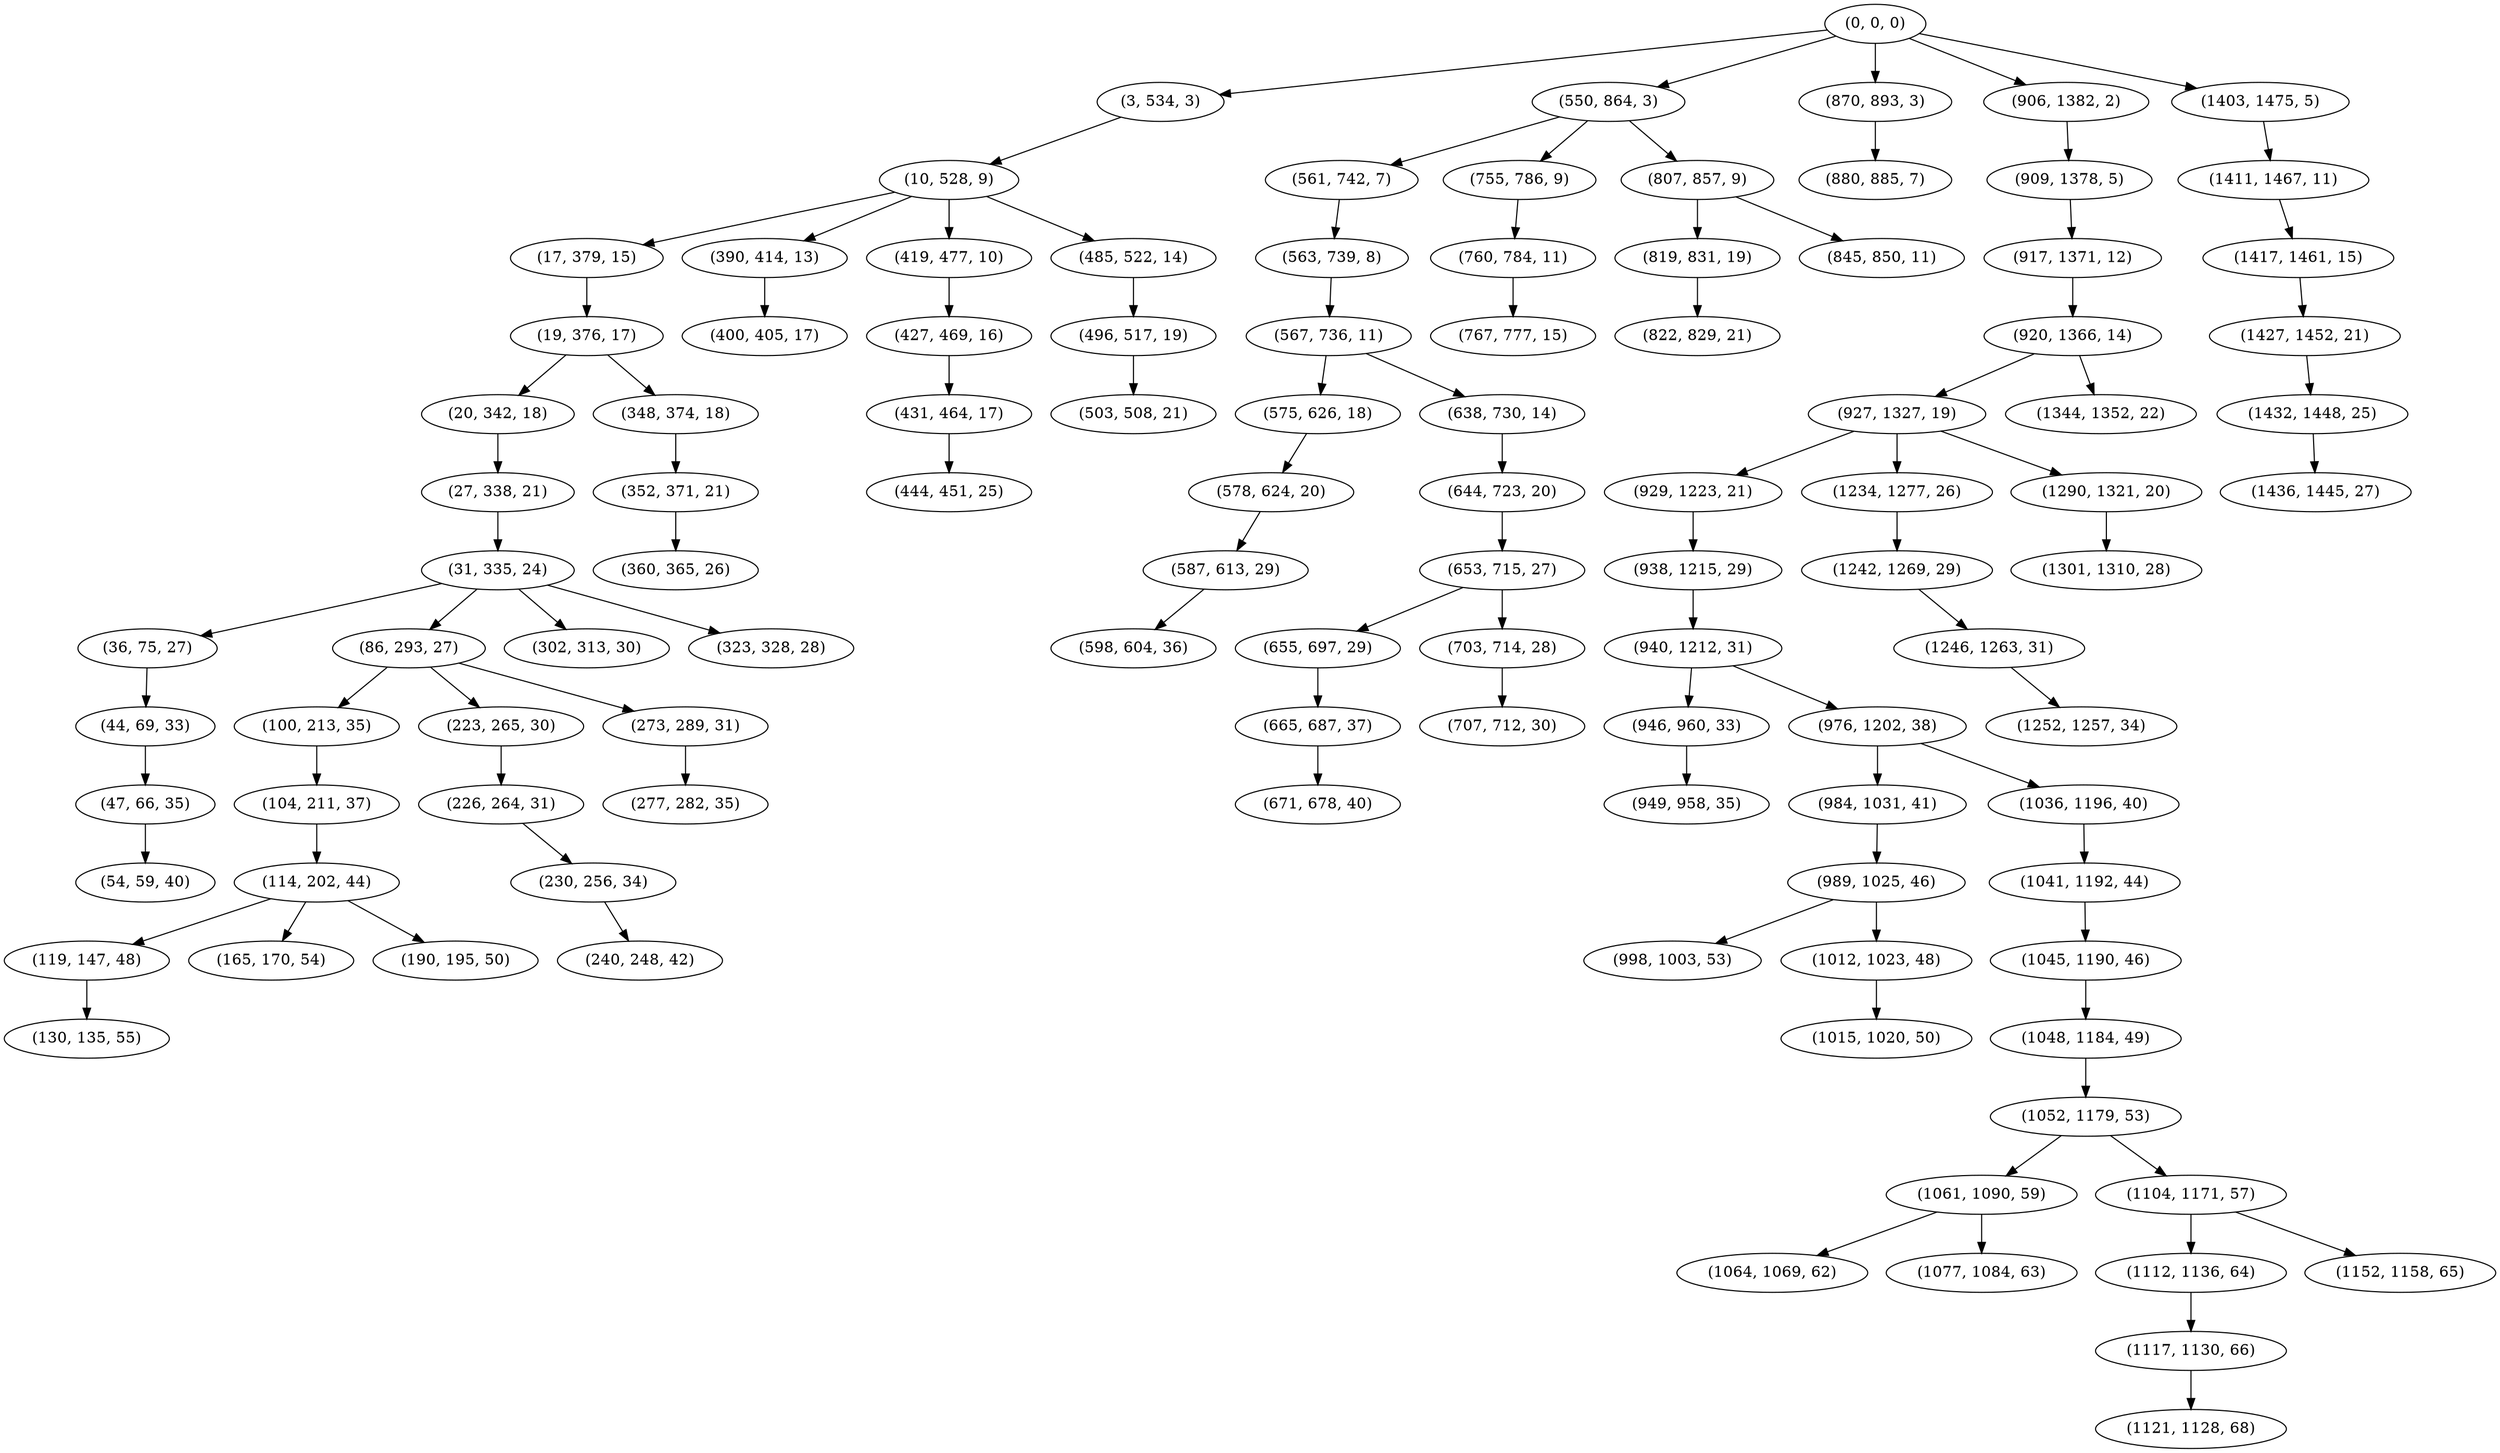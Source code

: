digraph tree {
    "(0, 0, 0)";
    "(3, 534, 3)";
    "(10, 528, 9)";
    "(17, 379, 15)";
    "(19, 376, 17)";
    "(20, 342, 18)";
    "(27, 338, 21)";
    "(31, 335, 24)";
    "(36, 75, 27)";
    "(44, 69, 33)";
    "(47, 66, 35)";
    "(54, 59, 40)";
    "(86, 293, 27)";
    "(100, 213, 35)";
    "(104, 211, 37)";
    "(114, 202, 44)";
    "(119, 147, 48)";
    "(130, 135, 55)";
    "(165, 170, 54)";
    "(190, 195, 50)";
    "(223, 265, 30)";
    "(226, 264, 31)";
    "(230, 256, 34)";
    "(240, 248, 42)";
    "(273, 289, 31)";
    "(277, 282, 35)";
    "(302, 313, 30)";
    "(323, 328, 28)";
    "(348, 374, 18)";
    "(352, 371, 21)";
    "(360, 365, 26)";
    "(390, 414, 13)";
    "(400, 405, 17)";
    "(419, 477, 10)";
    "(427, 469, 16)";
    "(431, 464, 17)";
    "(444, 451, 25)";
    "(485, 522, 14)";
    "(496, 517, 19)";
    "(503, 508, 21)";
    "(550, 864, 3)";
    "(561, 742, 7)";
    "(563, 739, 8)";
    "(567, 736, 11)";
    "(575, 626, 18)";
    "(578, 624, 20)";
    "(587, 613, 29)";
    "(598, 604, 36)";
    "(638, 730, 14)";
    "(644, 723, 20)";
    "(653, 715, 27)";
    "(655, 697, 29)";
    "(665, 687, 37)";
    "(671, 678, 40)";
    "(703, 714, 28)";
    "(707, 712, 30)";
    "(755, 786, 9)";
    "(760, 784, 11)";
    "(767, 777, 15)";
    "(807, 857, 9)";
    "(819, 831, 19)";
    "(822, 829, 21)";
    "(845, 850, 11)";
    "(870, 893, 3)";
    "(880, 885, 7)";
    "(906, 1382, 2)";
    "(909, 1378, 5)";
    "(917, 1371, 12)";
    "(920, 1366, 14)";
    "(927, 1327, 19)";
    "(929, 1223, 21)";
    "(938, 1215, 29)";
    "(940, 1212, 31)";
    "(946, 960, 33)";
    "(949, 958, 35)";
    "(976, 1202, 38)";
    "(984, 1031, 41)";
    "(989, 1025, 46)";
    "(998, 1003, 53)";
    "(1012, 1023, 48)";
    "(1015, 1020, 50)";
    "(1036, 1196, 40)";
    "(1041, 1192, 44)";
    "(1045, 1190, 46)";
    "(1048, 1184, 49)";
    "(1052, 1179, 53)";
    "(1061, 1090, 59)";
    "(1064, 1069, 62)";
    "(1077, 1084, 63)";
    "(1104, 1171, 57)";
    "(1112, 1136, 64)";
    "(1117, 1130, 66)";
    "(1121, 1128, 68)";
    "(1152, 1158, 65)";
    "(1234, 1277, 26)";
    "(1242, 1269, 29)";
    "(1246, 1263, 31)";
    "(1252, 1257, 34)";
    "(1290, 1321, 20)";
    "(1301, 1310, 28)";
    "(1344, 1352, 22)";
    "(1403, 1475, 5)";
    "(1411, 1467, 11)";
    "(1417, 1461, 15)";
    "(1427, 1452, 21)";
    "(1432, 1448, 25)";
    "(1436, 1445, 27)";
    "(0, 0, 0)" -> "(3, 534, 3)";
    "(0, 0, 0)" -> "(550, 864, 3)";
    "(0, 0, 0)" -> "(870, 893, 3)";
    "(0, 0, 0)" -> "(906, 1382, 2)";
    "(0, 0, 0)" -> "(1403, 1475, 5)";
    "(3, 534, 3)" -> "(10, 528, 9)";
    "(10, 528, 9)" -> "(17, 379, 15)";
    "(10, 528, 9)" -> "(390, 414, 13)";
    "(10, 528, 9)" -> "(419, 477, 10)";
    "(10, 528, 9)" -> "(485, 522, 14)";
    "(17, 379, 15)" -> "(19, 376, 17)";
    "(19, 376, 17)" -> "(20, 342, 18)";
    "(19, 376, 17)" -> "(348, 374, 18)";
    "(20, 342, 18)" -> "(27, 338, 21)";
    "(27, 338, 21)" -> "(31, 335, 24)";
    "(31, 335, 24)" -> "(36, 75, 27)";
    "(31, 335, 24)" -> "(86, 293, 27)";
    "(31, 335, 24)" -> "(302, 313, 30)";
    "(31, 335, 24)" -> "(323, 328, 28)";
    "(36, 75, 27)" -> "(44, 69, 33)";
    "(44, 69, 33)" -> "(47, 66, 35)";
    "(47, 66, 35)" -> "(54, 59, 40)";
    "(86, 293, 27)" -> "(100, 213, 35)";
    "(86, 293, 27)" -> "(223, 265, 30)";
    "(86, 293, 27)" -> "(273, 289, 31)";
    "(100, 213, 35)" -> "(104, 211, 37)";
    "(104, 211, 37)" -> "(114, 202, 44)";
    "(114, 202, 44)" -> "(119, 147, 48)";
    "(114, 202, 44)" -> "(165, 170, 54)";
    "(114, 202, 44)" -> "(190, 195, 50)";
    "(119, 147, 48)" -> "(130, 135, 55)";
    "(223, 265, 30)" -> "(226, 264, 31)";
    "(226, 264, 31)" -> "(230, 256, 34)";
    "(230, 256, 34)" -> "(240, 248, 42)";
    "(273, 289, 31)" -> "(277, 282, 35)";
    "(348, 374, 18)" -> "(352, 371, 21)";
    "(352, 371, 21)" -> "(360, 365, 26)";
    "(390, 414, 13)" -> "(400, 405, 17)";
    "(419, 477, 10)" -> "(427, 469, 16)";
    "(427, 469, 16)" -> "(431, 464, 17)";
    "(431, 464, 17)" -> "(444, 451, 25)";
    "(485, 522, 14)" -> "(496, 517, 19)";
    "(496, 517, 19)" -> "(503, 508, 21)";
    "(550, 864, 3)" -> "(561, 742, 7)";
    "(550, 864, 3)" -> "(755, 786, 9)";
    "(550, 864, 3)" -> "(807, 857, 9)";
    "(561, 742, 7)" -> "(563, 739, 8)";
    "(563, 739, 8)" -> "(567, 736, 11)";
    "(567, 736, 11)" -> "(575, 626, 18)";
    "(567, 736, 11)" -> "(638, 730, 14)";
    "(575, 626, 18)" -> "(578, 624, 20)";
    "(578, 624, 20)" -> "(587, 613, 29)";
    "(587, 613, 29)" -> "(598, 604, 36)";
    "(638, 730, 14)" -> "(644, 723, 20)";
    "(644, 723, 20)" -> "(653, 715, 27)";
    "(653, 715, 27)" -> "(655, 697, 29)";
    "(653, 715, 27)" -> "(703, 714, 28)";
    "(655, 697, 29)" -> "(665, 687, 37)";
    "(665, 687, 37)" -> "(671, 678, 40)";
    "(703, 714, 28)" -> "(707, 712, 30)";
    "(755, 786, 9)" -> "(760, 784, 11)";
    "(760, 784, 11)" -> "(767, 777, 15)";
    "(807, 857, 9)" -> "(819, 831, 19)";
    "(807, 857, 9)" -> "(845, 850, 11)";
    "(819, 831, 19)" -> "(822, 829, 21)";
    "(870, 893, 3)" -> "(880, 885, 7)";
    "(906, 1382, 2)" -> "(909, 1378, 5)";
    "(909, 1378, 5)" -> "(917, 1371, 12)";
    "(917, 1371, 12)" -> "(920, 1366, 14)";
    "(920, 1366, 14)" -> "(927, 1327, 19)";
    "(920, 1366, 14)" -> "(1344, 1352, 22)";
    "(927, 1327, 19)" -> "(929, 1223, 21)";
    "(927, 1327, 19)" -> "(1234, 1277, 26)";
    "(927, 1327, 19)" -> "(1290, 1321, 20)";
    "(929, 1223, 21)" -> "(938, 1215, 29)";
    "(938, 1215, 29)" -> "(940, 1212, 31)";
    "(940, 1212, 31)" -> "(946, 960, 33)";
    "(940, 1212, 31)" -> "(976, 1202, 38)";
    "(946, 960, 33)" -> "(949, 958, 35)";
    "(976, 1202, 38)" -> "(984, 1031, 41)";
    "(976, 1202, 38)" -> "(1036, 1196, 40)";
    "(984, 1031, 41)" -> "(989, 1025, 46)";
    "(989, 1025, 46)" -> "(998, 1003, 53)";
    "(989, 1025, 46)" -> "(1012, 1023, 48)";
    "(1012, 1023, 48)" -> "(1015, 1020, 50)";
    "(1036, 1196, 40)" -> "(1041, 1192, 44)";
    "(1041, 1192, 44)" -> "(1045, 1190, 46)";
    "(1045, 1190, 46)" -> "(1048, 1184, 49)";
    "(1048, 1184, 49)" -> "(1052, 1179, 53)";
    "(1052, 1179, 53)" -> "(1061, 1090, 59)";
    "(1052, 1179, 53)" -> "(1104, 1171, 57)";
    "(1061, 1090, 59)" -> "(1064, 1069, 62)";
    "(1061, 1090, 59)" -> "(1077, 1084, 63)";
    "(1104, 1171, 57)" -> "(1112, 1136, 64)";
    "(1104, 1171, 57)" -> "(1152, 1158, 65)";
    "(1112, 1136, 64)" -> "(1117, 1130, 66)";
    "(1117, 1130, 66)" -> "(1121, 1128, 68)";
    "(1234, 1277, 26)" -> "(1242, 1269, 29)";
    "(1242, 1269, 29)" -> "(1246, 1263, 31)";
    "(1246, 1263, 31)" -> "(1252, 1257, 34)";
    "(1290, 1321, 20)" -> "(1301, 1310, 28)";
    "(1403, 1475, 5)" -> "(1411, 1467, 11)";
    "(1411, 1467, 11)" -> "(1417, 1461, 15)";
    "(1417, 1461, 15)" -> "(1427, 1452, 21)";
    "(1427, 1452, 21)" -> "(1432, 1448, 25)";
    "(1432, 1448, 25)" -> "(1436, 1445, 27)";
}
